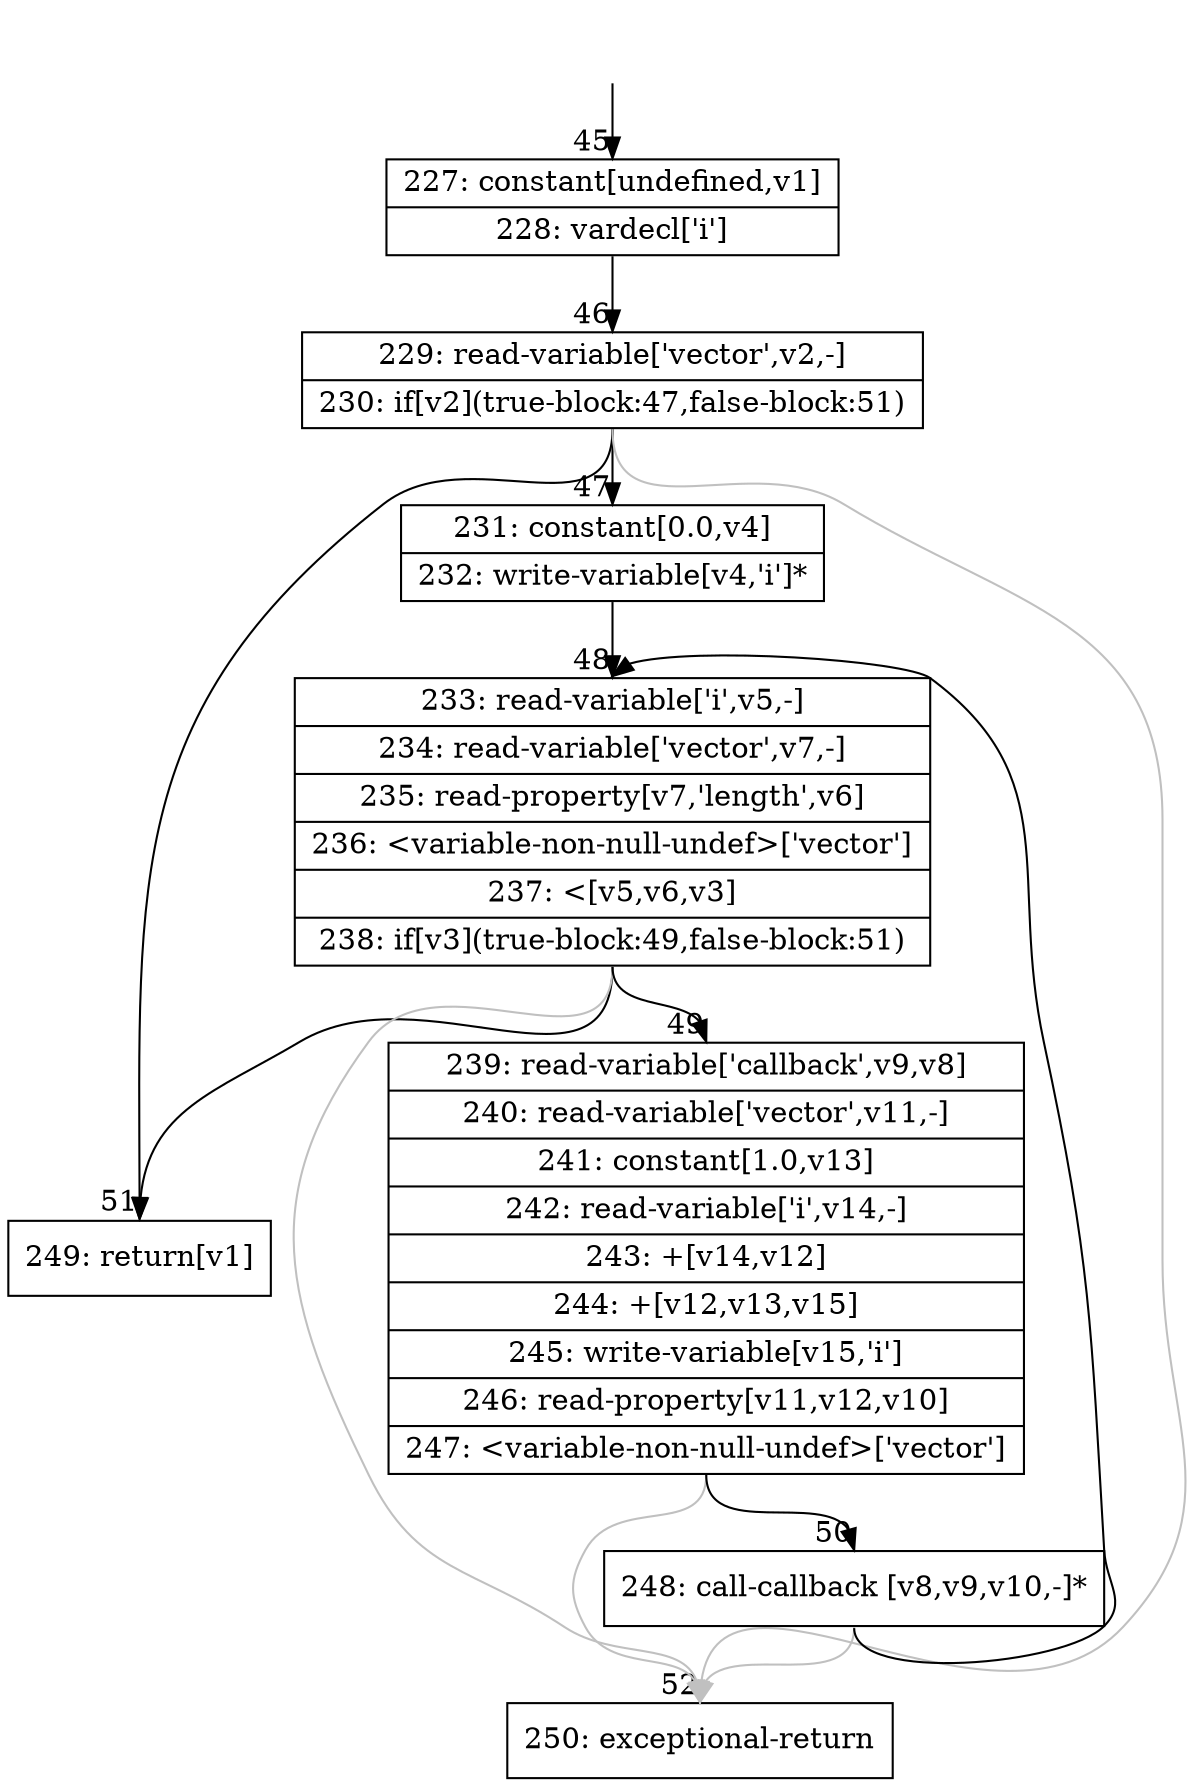 digraph {
rankdir="TD"
BB_entry7[shape=none,label=""];
BB_entry7 -> BB45 [tailport=s, headport=n, headlabel="    45"]
BB45 [shape=record label="{227: constant[undefined,v1]|228: vardecl['i']}" ] 
BB45 -> BB46 [tailport=s, headport=n, headlabel="      46"]
BB46 [shape=record label="{229: read-variable['vector',v2,-]|230: if[v2](true-block:47,false-block:51)}" ] 
BB46 -> BB47 [tailport=s, headport=n, headlabel="      47"]
BB46 -> BB51 [tailport=s, headport=n, headlabel="      51"]
BB46 -> BB52 [tailport=s, headport=n, color=gray, headlabel="      52"]
BB47 [shape=record label="{231: constant[0.0,v4]|232: write-variable[v4,'i']*}" ] 
BB47 -> BB48 [tailport=s, headport=n, headlabel="      48"]
BB48 [shape=record label="{233: read-variable['i',v5,-]|234: read-variable['vector',v7,-]|235: read-property[v7,'length',v6]|236: \<variable-non-null-undef\>['vector']|237: \<[v5,v6,v3]|238: if[v3](true-block:49,false-block:51)}" ] 
BB48 -> BB49 [tailport=s, headport=n, headlabel="      49"]
BB48 -> BB51 [tailport=s, headport=n]
BB48 -> BB52 [tailport=s, headport=n, color=gray]
BB49 [shape=record label="{239: read-variable['callback',v9,v8]|240: read-variable['vector',v11,-]|241: constant[1.0,v13]|242: read-variable['i',v14,-]|243: +[v14,v12]|244: +[v12,v13,v15]|245: write-variable[v15,'i']|246: read-property[v11,v12,v10]|247: \<variable-non-null-undef\>['vector']}" ] 
BB49 -> BB50 [tailport=s, headport=n, headlabel="      50"]
BB49 -> BB52 [tailport=s, headport=n, color=gray]
BB50 [shape=record label="{248: call-callback [v8,v9,v10,-]*}" ] 
BB50 -> BB48 [tailport=s, headport=n]
BB50 -> BB52 [tailport=s, headport=n, color=gray]
BB51 [shape=record label="{249: return[v1]}" ] 
BB52 [shape=record label="{250: exceptional-return}" ] 
//#$~ 105
}
